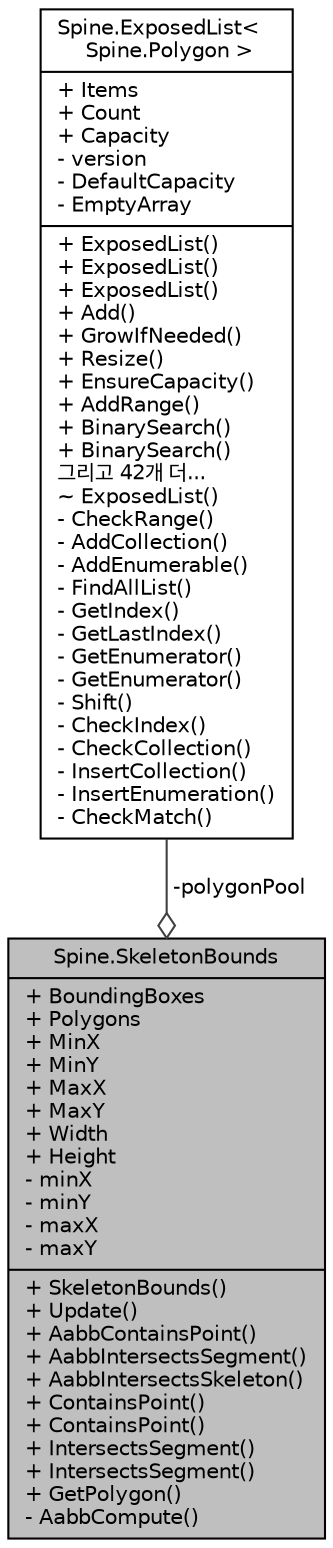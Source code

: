 digraph "Spine.SkeletonBounds"
{
 // LATEX_PDF_SIZE
  edge [fontname="Helvetica",fontsize="10",labelfontname="Helvetica",labelfontsize="10"];
  node [fontname="Helvetica",fontsize="10",shape=record];
  Node1 [label="{Spine.SkeletonBounds\n|+ BoundingBoxes\l+ Polygons\l+ MinX\l+ MinY\l+ MaxX\l+ MaxY\l+ Width\l+ Height\l- minX\l- minY\l- maxX\l- maxY\l|+ SkeletonBounds()\l+ Update()\l+ AabbContainsPoint()\l+ AabbIntersectsSegment()\l+ AabbIntersectsSkeleton()\l+ ContainsPoint()\l+ ContainsPoint()\l+ IntersectsSegment()\l+ IntersectsSegment()\l+ GetPolygon()\l- AabbCompute()\l}",height=0.2,width=0.4,color="black", fillcolor="grey75", style="filled", fontcolor="black",tooltip="Collects each BoundingBoxAttachment that is visible and computes the world vertices for its polygon...."];
  Node2 -> Node1 [color="grey25",fontsize="10",style="solid",label=" -polygonPool" ,arrowhead="odiamond",fontname="Helvetica"];
  Node2 [label="{Spine.ExposedList\<\l Spine.Polygon \>\n|+ Items\l+ Count\l+ Capacity\l- version\l- DefaultCapacity\l- EmptyArray\l|+ ExposedList()\l+ ExposedList()\l+ ExposedList()\l+ Add()\l+ GrowIfNeeded()\l+ Resize()\l+ EnsureCapacity()\l+ AddRange()\l+ BinarySearch()\l+ BinarySearch()\l그리고 42개 더...\l~ ExposedList()\l- CheckRange()\l- AddCollection()\l- AddEnumerable()\l- FindAllList()\l- GetIndex()\l- GetLastIndex()\l- GetEnumerator()\l- GetEnumerator()\l- Shift()\l- CheckIndex()\l- CheckCollection()\l- InsertCollection()\l- InsertEnumeration()\l- CheckMatch()\l}",height=0.2,width=0.4,color="black", fillcolor="white", style="filled",URL="$class_spine_1_1_exposed_list.html",tooltip=" "];
}
